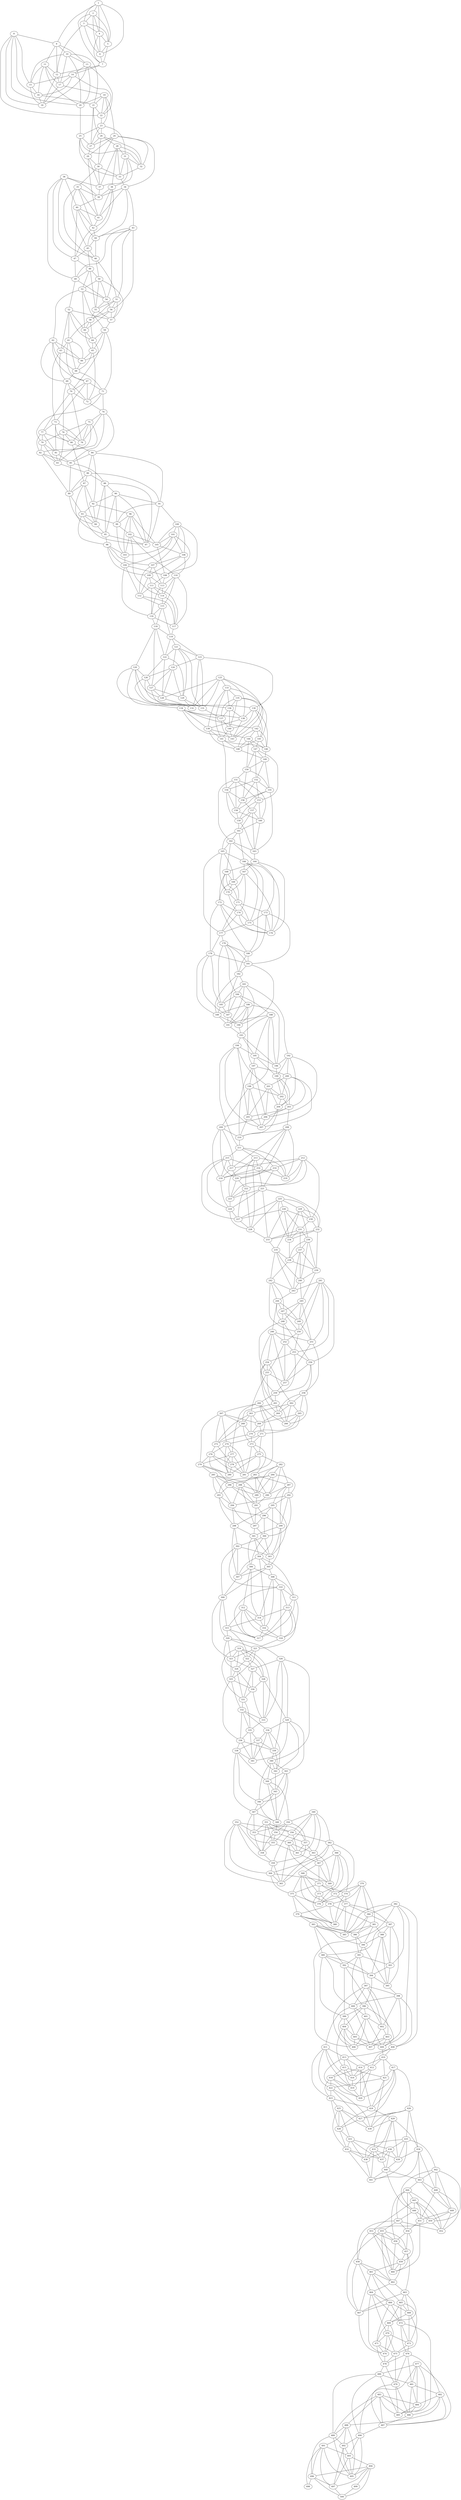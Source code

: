 graph g_m_1497{
1--2
1--3
1--4
1--5
1--6
2--3
2--4
2--5
2--6
3--4
3--5
3--6
4--5
4--6
5--6
2--7
4--7
5--7
6--7
1--9
8--9
9--10
9--11
3--12
7--12
9--12
11--12
9--13
10--13
7--14
13--14
8--15
10--15
11--15
14--15
8--16
11--16
14--16
15--16
10--17
11--17
12--17
14--17
8--18
12--18
13--18
15--18
16--18
17--18
17--19
8--20
10--20
11--20
13--20
19--20
10--21
16--21
19--21
8--22
13--22
14--22
19--22
21--22
19--23
22--23
19--24
20--25
23--25
21--26
23--26
21--27
23--27
24--27
25--27
26--27
26--28
24--29
25--29
27--29
24--30
26--30
29--30
23--31
28--31
24--32
25--32
26--32
28--32
31--32
25--33
28--33
30--33
31--33
32--33
24--34
33--34
30--35
28--37
29--37
30--37
31--37
36--37
28--38
31--38
34--39
35--39
36--39
37--39
38--39
36--40
39--40
29--41
34--41
35--41
38--41
40--41
35--42
38--42
40--42
41--42
34--43
34--44
40--44
42--44
43--44
35--45
38--45
44--45
35--46
36--46
44--46
45--46
36--47
40--47
42--47
45--47
45--48
47--48
36--49
43--49
47--49
48--49
46--50
48--50
43--51
46--51
49--52
48--53
50--53
43--54
49--54
50--54
53--54
48--55
50--55
51--55
54--55
43--56
51--56
54--56
50--57
51--57
52--57
55--57
56--57
51--58
55--58
56--58
53--59
57--59
52--60
53--60
56--60
58--60
52--61
58--61
53--62
52--63
61--63
62--63
52--64
58--64
59--64
60--64
59--65
60--65
64--65
59--66
61--66
62--66
63--66
65--66
61--67
62--67
61--68
62--68
65--68
66--68
62--69
63--69
68--69
64--70
67--70
69--70
59--71
67--71
68--71
65--72
67--72
69--72
70--72
71--72
63--73
67--73
71--74
72--74
74--75
69--76
75--76
70--77
73--77
70--78
73--78
74--78
75--78
76--78
71--79
76--79
77--79
73--80
75--80
76--80
77--80
73--81
75--81
77--81
79--81
75--82
77--82
79--82
76--83
78--83
79--83
81--83
82--83
74--84
80--84
74--85
81--85
82--85
84--85
83--86
84--86
80--87
86--87
85--88
86--88
82--89
85--89
86--89
87--89
88--90
84--91
86--91
90--91
84--92
87--92
90--92
89--93
92--93
87--94
88--94
89--94
92--94
93--94
87--95
88--95
90--95
94--95
92--96
88--97
90--97
91--97
93--97
95--97
96--97
93--98
95--98
90--99
91--99
93--99
96--99
91--100
100--101
96--102
99--102
96--103
98--103
99--103
101--103
102--103
98--104
101--104
103--104
96--105
100--105
101--105
102--105
100--106
101--106
105--106
98--107
100--107
106--107
100--108
101--108
104--108
105--108
98--109
106--109
107--109
102--110
106--110
108--111
109--111
104--112
107--112
109--112
111--112
107--113
108--113
109--113
110--113
102--114
110--114
111--114
113--114
110--115
112--115
114--115
104--116
111--116
113--116
115--116
110--117
111--117
112--117
114--117
116--117
115--118
116--118
115--119
117--119
118--119
118--120
119--121
118--122
119--122
121--122
119--123
121--123
121--124
123--124
120--126
122--126
124--126
118--127
124--127
126--127
120--128
122--128
124--128
125--128
127--128
121--129
122--129
124--129
127--129
123--130
126--130
120--131
121--131
123--131
125--131
129--131
123--132
125--132
126--132
127--132
128--132
129--132
125--133
120--134
133--135
120--136
133--136
135--136
131--137
134--137
135--137
136--137
125--138
130--138
134--138
136--138
133--139
134--139
138--139
130--140
135--140
136--140
137--140
133--141
139--141
140--141
133--142
134--142
125--143
134--143
135--143
137--143
138--143
140--143
139--144
142--144
130--145
135--145
142--145
130--146
141--146
142--146
144--146
145--146
144--147
145--147
139--148
141--148
142--148
144--148
145--148
146--149
147--149
148--149
144--150
147--150
149--150
150--151
147--152
149--152
147--153
151--153
152--153
141--154
151--154
152--154
149--155
150--155
152--155
150--156
152--156
154--156
155--156
153--157
156--157
151--158
154--158
155--158
156--158
153--159
154--159
157--159
158--159
151--160
153--160
157--160
158--160
157--161
159--161
160--161
151--162
161--162
155--163
157--163
159--163
160--163
162--163
162--164
163--164
161--165
162--165
161--166
165--166
164--167
166--167
162--168
164--168
165--169
167--169
168--169
165--170
167--170
168--170
169--170
168--171
169--171
170--171
168--172
169--172
164--173
171--173
167--174
170--174
172--174
166--175
171--175
173--175
174--175
164--176
166--176
167--176
172--176
173--176
174--176
175--176
165--177
171--177
174--177
175--177
172--178
177--178
177--179
166--180
172--180
173--180
179--180
173--181
178--181
179--181
180--181
179--182
180--182
181--182
182--183
179--184
183--184
178--185
179--185
183--185
184--185
184--186
178--187
182--187
184--187
185--187
184--188
178--189
182--189
185--189
186--189
181--190
183--190
186--190
187--190
189--190
183--191
186--191
187--191
188--191
189--191
183--192
188--193
190--193
191--193
193--194
188--195
193--195
194--195
186--196
188--196
192--196
193--196
195--196
186--197
195--197
188--198
197--198
192--199
195--199
196--199
192--200
197--200
194--201
200--201
198--202
199--202
200--202
201--202
199--203
200--203
202--203
192--204
199--204
201--204
202--204
194--205
198--205
201--205
203--205
192--206
197--206
201--206
203--206
194--207
198--207
200--207
204--207
205--207
206--207
203--208
198--209
206--209
197--210
204--210
205--210
208--210
209--210
194--211
210--211
211--213
211--214
212--214
211--215
208--216
213--216
215--216
208--217
209--217
212--217
215--217
209--218
214--218
215--218
216--218
217--218
208--219
211--219
212--219
213--219
214--219
216--219
208--220
209--220
214--220
217--220
214--221
216--221
212--222
213--222
220--222
212--223
213--223
220--223
221--223
222--223
215--224
218--224
221--224
223--224
225--226
215--227
222--227
224--227
225--227
226--227
213--228
222--228
224--228
225--228
227--228
225--229
212--230
225--230
226--230
229--230
226--231
230--231
221--232
229--232
230--232
221--233
226--233
228--233
231--233
232--233
225--234
226--234
229--234
231--234
232--234
229--235
233--235
229--236
231--236
231--237
236--237
234--238
235--238
236--238
237--238
232--239
236--239
237--239
238--239
235--240
236--240
237--240
239--240
235--242
238--242
235--243
237--243
240--243
241--243
242--243
242--244
243--244
239--245
240--245
244--246
242--247
244--247
245--247
244--248
245--248
247--248
241--249
244--249
245--249
247--249
241--250
242--250
247--250
249--250
241--251
245--251
246--251
249--251
246--252
248--252
250--252
241--253
250--253
252--253
246--254
253--254
248--255
252--255
254--255
241--256
248--256
253--256
246--257
251--257
252--257
255--257
256--257
251--258
256--258
246--259
253--259
256--259
257--259
259--260
254--261
255--261
259--261
254--262
258--262
255--263
262--263
254--264
258--264
261--264
262--264
258--265
262--265
258--266
260--266
261--266
262--266
264--266
265--266
260--267
261--268
263--268
267--268
263--269
264--269
265--269
267--269
263--270
265--270
268--270
269--270
260--271
265--271
269--271
263--272
267--272
268--272
270--272
268--273
270--273
271--273
267--274
271--274
271--275
273--275
272--276
274--276
260--277
274--277
272--278
275--278
276--278
277--278
267--279
276--279
277--279
274--280
275--280
276--280
277--280
278--280
279--280
260--281
273--281
274--281
275--281
276--281
277--281
278--281
275--282
273--283
282--283
282--284
279--285
279--286
284--286
285--286
282--287
283--287
283--288
285--288
282--289
283--289
284--289
285--289
286--289
282--290
283--290
284--290
287--290
288--290
286--291
288--291
289--291
290--291
284--292
287--292
284--293
285--293
286--293
285--294
288--294
292--294
293--294
287--295
292--295
291--296
293--296
295--296
288--297
291--297
294--297
296--297
293--298
294--298
295--298
287--299
292--299
296--299
292--300
296--300
297--300
297--301
298--301
299--301
298--302
300--302
295--303
299--303
300--303
301--303
302--303
295--304
301--304
299--305
303--305
304--305
300--306
301--306
298--307
302--307
304--307
305--307
306--307
305--308
306--308
302--309
305--309
307--309
302--310
308--310
304--311
308--311
310--311
306--312
310--313
311--313
306--314
308--314
312--314
313--314
309--315
312--315
314--315
304--316
308--316
312--316
314--316
310--317
311--317
312--317
313--317
315--317
316--317
310--318
311--318
312--318
313--318
316--318
309--320
315--320
313--321
318--321
320--321
315--322
319--322
321--322
309--323
319--323
320--323
321--323
319--324
320--324
322--324
321--325
323--325
324--325
320--326
322--327
323--327
326--327
319--328
322--328
327--328
326--329
328--329
324--330
325--330
327--330
328--330
319--331
324--331
327--331
330--331
325--332
331--332
319--333
326--333
328--333
330--333
332--333
329--334
332--334
331--335
332--335
333--335
325--336
332--336
335--336
334--337
335--337
336--338
337--338
326--339
334--339
336--339
337--339
326--340
339--340
329--341
334--341
335--341
336--341
337--341
338--341
329--342
334--342
337--342
339--342
340--342
329--343
340--343
338--344
340--344
343--344
342--345
343--345
344--345
338--346
340--346
343--346
345--346
338--347
345--347
346--347
343--348
344--348
345--348
346--348
347--348
344--350
349--350
347--353
350--353
351--353
352--353
348--354
350--354
351--354
347--355
350--355
351--355
354--355
349--356
351--356
352--356
350--357
351--357
354--357
351--358
352--358
353--358
354--358
355--358
352--359
356--359
357--359
358--359
349--360
353--360
349--361
355--361
356--361
357--361
360--361
349--362
356--362
349--363
357--363
360--363
352--364
359--364
362--364
352--365
359--365
360--365
362--365
363--365
364--365
362--366
361--367
363--367
366--367
367--368
360--369
363--369
364--369
366--369
367--369
367--371
368--371
362--372
369--372
370--372
371--372
366--373
368--373
371--373
366--374
370--374
371--374
364--375
368--375
371--375
366--376
368--376
372--376
373--376
374--376
375--376
372--377
374--377
368--378
370--378
373--378
375--379
378--379
373--380
374--380
375--380
377--380
378--380
379--380
370--381
378--381
379--383
370--384
377--384
382--384
370--385
377--385
379--385
381--385
382--385
383--385
384--385
379--386
381--386
383--386
384--386
377--387
384--387
381--388
387--388
383--389
387--389
381--390
383--390
386--390
388--390
386--391
390--391
383--392
389--392
391--392
382--393
387--393
388--393
391--393
388--394
389--394
392--394
393--394
387--395
388--395
390--395
393--395
394--395
391--396
394--396
391--397
395--398
397--398
389--399
392--399
396--399
389--400
397--400
398--400
396--401
400--401
392--402
397--402
398--402
401--402
397--403
402--403
396--404
399--404
399--405
401--405
404--405
382--406
397--406
399--406
401--406
403--406
405--406
398--407
400--407
402--407
403--407
404--407
405--407
382--408
398--408
403--408
382--409
396--409
401--409
403--409
405--409
408--410
409--410
400--411
404--412
408--412
410--412
408--413
411--413
410--414
413--414
404--415
413--415
411--416
412--416
413--416
414--416
415--416
410--417
414--418
415--418
411--419
412--419
415--419
416--419
418--419
412--420
413--420
414--420
417--420
418--420
419--420
410--421
415--421
417--421
411--422
418--422
421--422
411--423
418--423
422--423
414--424
417--424
421--424
423--424
423--425
417--426
417--427
422--427
425--427
426--427
423--428
424--428
425--428
427--428
424--429
421--430
422--430
425--430
426--430
427--430
429--430
425--431
428--431
425--432
428--432
431--432
426--433
429--433
426--434
429--434
426--435
431--436
435--436
429--437
431--437
432--437
433--437
436--437
431--438
432--438
433--438
435--438
436--438
429--439
433--439
434--439
435--439
436--439
436--440
437--440
439--440
432--441
433--441
434--441
435--441
438--441
440--441
435--442
434--443
440--443
442--443
443--444
444--445
440--446
442--446
445--446
444--447
446--447
434--448
442--448
443--448
442--449
443--449
448--449
442--450
445--450
446--450
449--450
445--451
446--451
448--451
449--451
444--452
445--452
447--452
448--452
449--452
450--452
445--453
450--453
444--454
447--454
451--454
447--455
444--456
453--456
454--456
455--456
454--457
455--457
456--457
447--458
453--458
453--459
454--459
457--459
451--460
453--460
455--460
456--460
457--460
459--460
458--461
459--461
455--462
458--462
459--462
461--462
457--463
462--463
458--464
462--464
461--465
463--465
461--466
464--466
455--467
458--467
461--467
463--467
466--467
463--468
465--468
466--468
463--469
465--469
468--469
464--470
469--470
466--471
469--471
470--471
464--472
465--472
466--472
465--473
468--473
470--473
472--473
464--474
467--474
469--474
470--474
471--474
468--475
470--475
471--475
473--475
472--476
473--476
471--478
474--478
475--478
476--478
475--479
476--479
478--479
477--480
478--480
476--481
477--481
480--481
476--482
481--482
477--484
481--484
482--484
483--484
472--485
477--485
479--485
480--485
483--485
484--485
479--486
481--486
482--486
483--486
484--486
477--487
479--487
482--487
483--487
486--487
482--488
483--488
480--489
483--489
488--489
477--490
480--490
487--490
488--491
488--492
489--492
490--492
490--493
491--493
492--493
493--494
488--495
489--495
490--495
491--495
492--495
493--495
494--495
489--496
491--496
494--496
491--497
492--497
493--497
494--497
496--497
491--498
496--498
494--499
494--500
496--500
497--500
499--500
}

